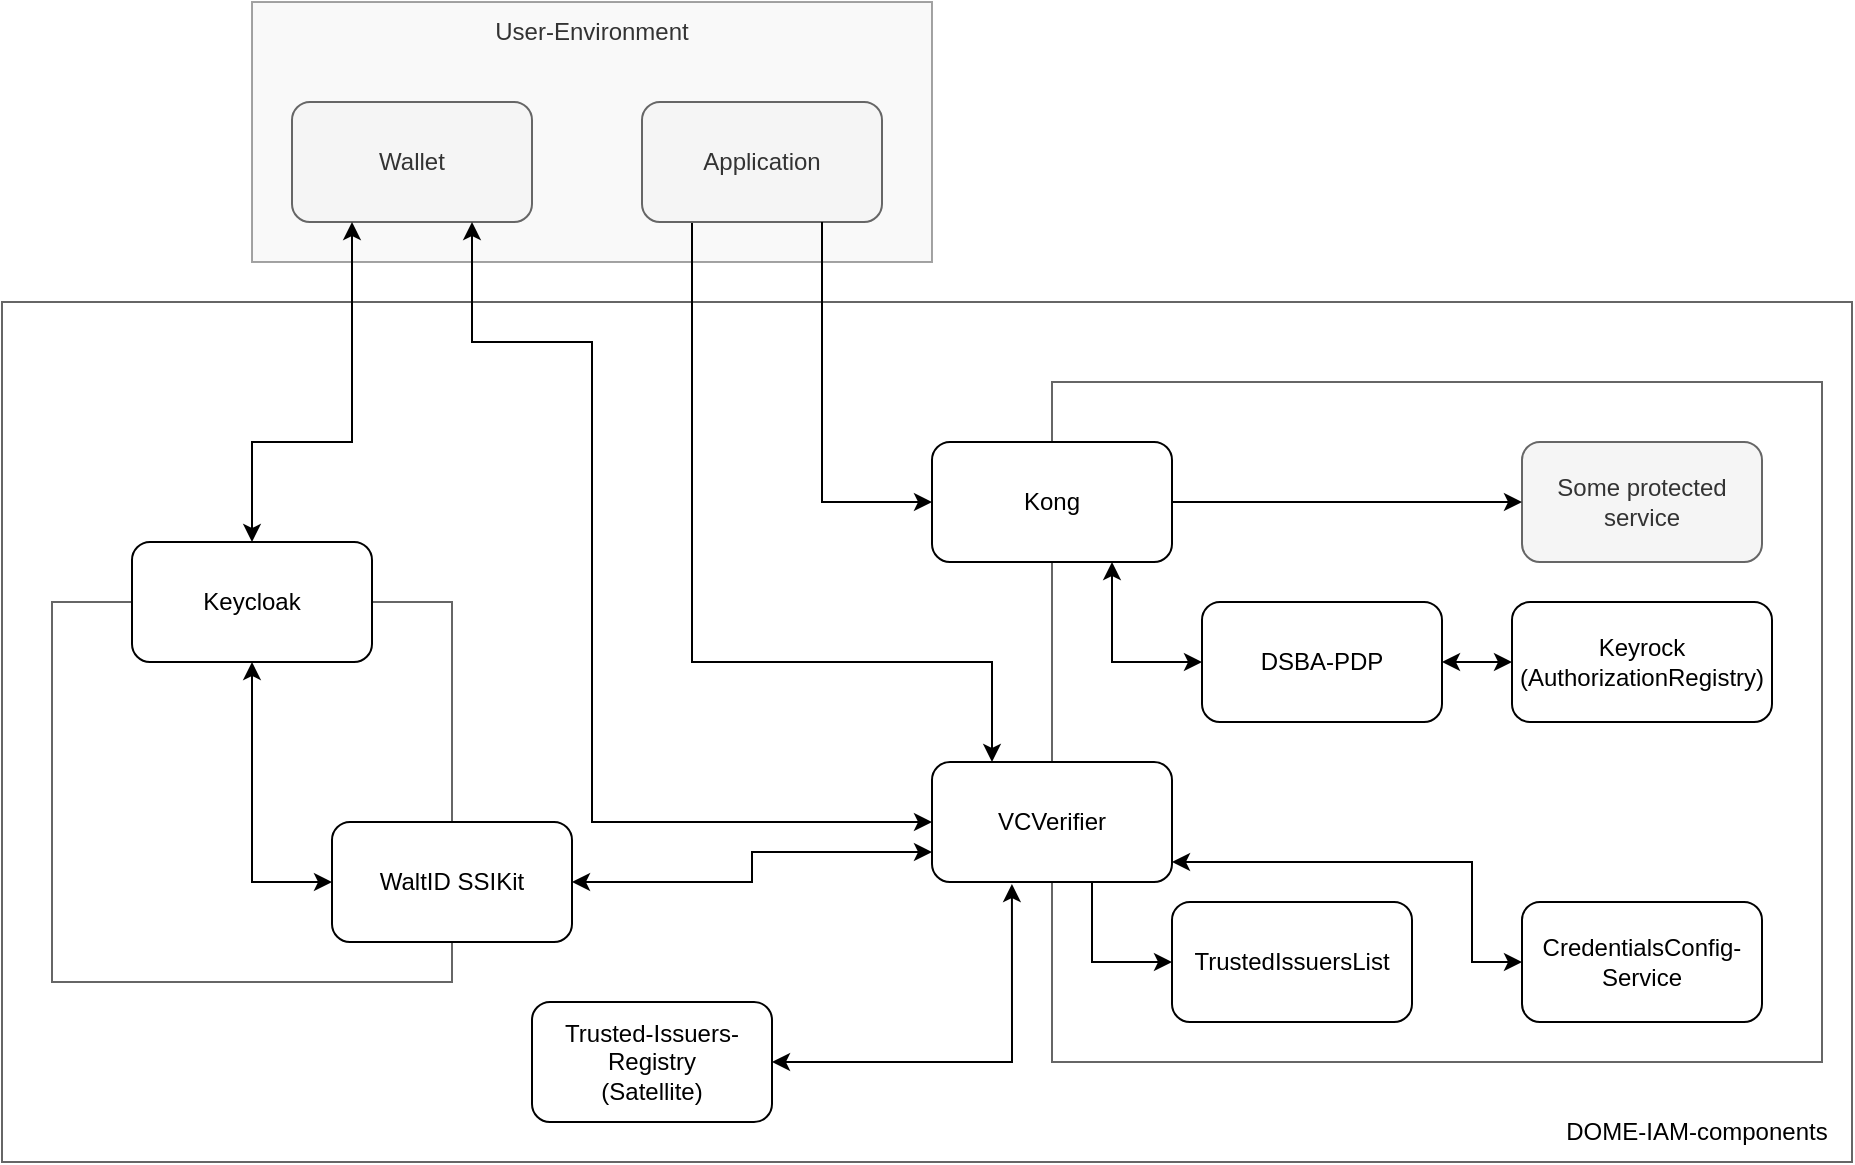 <mxfile version="23.1.5" type="device">
  <diagram name="Page-1" id="tbnd6GcOuTAoQqFS6ZF0">
    <mxGraphModel dx="2092" dy="878" grid="1" gridSize="10" guides="1" tooltips="1" connect="1" arrows="1" fold="1" page="1" pageScale="1" pageWidth="850" pageHeight="1100" math="0" shadow="0">
      <root>
        <mxCell id="0" />
        <mxCell id="1" parent="0" />
        <mxCell id="s7JtBU0AaHSwpC_xIheo-1" value="&lt;div&gt;&lt;br&gt;&lt;/div&gt;&lt;div&gt;&lt;br&gt;&lt;/div&gt;&lt;div&gt;&lt;br&gt;&lt;/div&gt;&lt;div&gt;&lt;br&gt;&lt;/div&gt;&lt;div&gt;&lt;br&gt;&lt;/div&gt;&lt;div&gt;&lt;br&gt;&lt;/div&gt;&lt;div&gt;&lt;br&gt;&lt;/div&gt;&lt;div&gt;&lt;br&gt;&lt;/div&gt;&lt;div&gt;&lt;br&gt;&lt;/div&gt;&lt;div&gt;&lt;br&gt;&lt;/div&gt;&lt;div&gt;&lt;br&gt;&lt;/div&gt;&lt;div&gt;&lt;br&gt;&lt;/div&gt;&lt;div&gt;&lt;br&gt;&lt;/div&gt;&lt;div&gt;&lt;br&gt;&lt;/div&gt;&lt;div&gt;&lt;br&gt;&lt;/div&gt;&lt;div&gt;&lt;br&gt;&lt;/div&gt;&lt;div&gt;&lt;br&gt;&lt;/div&gt;&lt;div&gt;&lt;br&gt;&lt;/div&gt;" style="rounded=0;whiteSpace=wrap;html=1;container=0;opacity=60;" parent="1" vertex="1">
          <mxGeometry x="-15" y="260" width="925" height="430" as="geometry" />
        </mxCell>
        <mxCell id="CY8kjFUx2-ucLKSjw_ug-19" value="&lt;div&gt;User-Environment&lt;/div&gt;&lt;div&gt;&lt;br&gt;&lt;/div&gt;&lt;div&gt;&lt;br&gt;&lt;/div&gt;&lt;div&gt;&lt;br&gt;&lt;/div&gt;&lt;div&gt;&lt;br&gt;&lt;/div&gt;&lt;div&gt;&lt;br&gt;&lt;/div&gt;&lt;div&gt;&lt;br&gt;&lt;/div&gt;&lt;div&gt;&lt;br&gt;&lt;/div&gt;" style="rounded=0;whiteSpace=wrap;html=1;fillColor=#f5f5f5;strokeColor=#666666;opacity=60;fontColor=#333333;" parent="1" vertex="1">
          <mxGeometry x="110" y="110" width="340" height="130" as="geometry" />
        </mxCell>
        <mxCell id="CY8kjFUx2-ucLKSjw_ug-18" value="Wallet" style="rounded=1;whiteSpace=wrap;html=1;fillColor=#f5f5f5;strokeColor=#666666;fontColor=#333333;" parent="1" vertex="1">
          <mxGeometry x="130" y="160" width="120" height="60" as="geometry" />
        </mxCell>
        <mxCell id="CY8kjFUx2-ucLKSjw_ug-22" value="" style="endArrow=classic;startArrow=classic;html=1;rounded=0;entryX=0.25;entryY=1;entryDx=0;entryDy=0;exitX=0.5;exitY=0;exitDx=0;exitDy=0;" parent="1" source="CY8kjFUx2-ucLKSjw_ug-13" target="CY8kjFUx2-ucLKSjw_ug-18" edge="1">
          <mxGeometry width="50" height="50" relative="1" as="geometry">
            <mxPoint x="260" y="310" as="sourcePoint" />
            <mxPoint x="310" y="260" as="targetPoint" />
            <Array as="points">
              <mxPoint x="110" y="330" />
              <mxPoint x="160" y="330" />
              <mxPoint x="160" y="300" />
            </Array>
          </mxGeometry>
        </mxCell>
        <mxCell id="CY8kjFUx2-ucLKSjw_ug-24" value="" style="endArrow=classic;startArrow=classic;html=1;rounded=0;entryX=0.75;entryY=1;entryDx=0;entryDy=0;exitX=0;exitY=0.5;exitDx=0;exitDy=0;" parent="1" source="CY8kjFUx2-ucLKSjw_ug-7" target="CY8kjFUx2-ucLKSjw_ug-18" edge="1">
          <mxGeometry width="50" height="50" relative="1" as="geometry">
            <mxPoint x="370" y="550" as="sourcePoint" />
            <mxPoint x="420" y="500" as="targetPoint" />
            <Array as="points">
              <mxPoint x="380" y="520" />
              <mxPoint x="320" y="520" />
              <mxPoint x="280" y="520" />
              <mxPoint x="280" y="280" />
              <mxPoint x="220" y="280" />
            </Array>
          </mxGeometry>
        </mxCell>
        <mxCell id="CY8kjFUx2-ucLKSjw_ug-28" value="" style="endArrow=classic;startArrow=classic;html=1;rounded=0;exitX=0;exitY=0.5;exitDx=0;exitDy=0;entryX=0.25;entryY=0;entryDx=0;entryDy=0;" parent="1" source="CY8kjFUx2-ucLKSjw_ug-26" target="CY8kjFUx2-ucLKSjw_ug-7" edge="1">
          <mxGeometry width="50" height="50" relative="1" as="geometry">
            <mxPoint x="640" y="220" as="sourcePoint" />
            <mxPoint x="790" y="140" as="targetPoint" />
            <Array as="points">
              <mxPoint x="330" y="190" />
              <mxPoint x="330" y="440" />
              <mxPoint x="480" y="440" />
            </Array>
          </mxGeometry>
        </mxCell>
        <mxCell id="CY8kjFUx2-ucLKSjw_ug-1" value="&lt;div&gt;&lt;br&gt;&lt;/div&gt;" style="rounded=0;whiteSpace=wrap;html=1;container=0;opacity=60;" parent="1" vertex="1">
          <mxGeometry x="510" y="300" width="385" height="340" as="geometry" />
        </mxCell>
        <mxCell id="CY8kjFUx2-ucLKSjw_ug-2" value="&lt;div&gt;Some protected service&lt;/div&gt;" style="rounded=1;whiteSpace=wrap;html=1;container=0;fillColor=#f5f5f5;fontColor=#333333;strokeColor=#666666;" parent="1" vertex="1">
          <mxGeometry x="745" y="330" width="120" height="60" as="geometry" />
        </mxCell>
        <mxCell id="CY8kjFUx2-ucLKSjw_ug-3" value="&lt;div&gt;Kong&lt;/div&gt;" style="rounded=1;whiteSpace=wrap;html=1;container=0;" parent="1" vertex="1">
          <mxGeometry x="450" y="330" width="120" height="60" as="geometry" />
        </mxCell>
        <mxCell id="CY8kjFUx2-ucLKSjw_ug-4" value="&lt;div&gt;Keyrock&lt;/div&gt;&lt;div&gt;(AuthorizationRegistry)&lt;br&gt;&lt;/div&gt;" style="rounded=1;whiteSpace=wrap;html=1;container=0;" parent="1" vertex="1">
          <mxGeometry x="740" y="410" width="130" height="60" as="geometry" />
        </mxCell>
        <mxCell id="CY8kjFUx2-ucLKSjw_ug-5" value="DSBA-PDP" style="rounded=1;whiteSpace=wrap;html=1;container=0;" parent="1" vertex="1">
          <mxGeometry x="585" y="410" width="120" height="60" as="geometry" />
        </mxCell>
        <mxCell id="PC8gviaItRBg1X0dOG7G-3" style="edgeStyle=orthogonalEdgeStyle;rounded=0;orthogonalLoop=1;jettySize=auto;html=1;startArrow=classic;startFill=1;" parent="1" source="CY8kjFUx2-ucLKSjw_ug-7" target="PC8gviaItRBg1X0dOG7G-1" edge="1">
          <mxGeometry relative="1" as="geometry">
            <Array as="points">
              <mxPoint x="720" y="540" />
              <mxPoint x="720" y="590" />
            </Array>
          </mxGeometry>
        </mxCell>
        <mxCell id="PC8gviaItRBg1X0dOG7G-4" style="edgeStyle=orthogonalEdgeStyle;rounded=0;orthogonalLoop=1;jettySize=auto;html=1;entryX=0;entryY=0.5;entryDx=0;entryDy=0;" parent="1" source="CY8kjFUx2-ucLKSjw_ug-7" target="PC8gviaItRBg1X0dOG7G-2" edge="1">
          <mxGeometry relative="1" as="geometry">
            <Array as="points">
              <mxPoint x="530" y="590" />
            </Array>
          </mxGeometry>
        </mxCell>
        <mxCell id="8wzW39NpTl9HjeBliY-U-1" style="edgeStyle=orthogonalEdgeStyle;rounded=0;orthogonalLoop=1;jettySize=auto;html=1;exitX=0;exitY=0.75;exitDx=0;exitDy=0;startArrow=classic;startFill=1;" edge="1" parent="1" source="CY8kjFUx2-ucLKSjw_ug-7" target="CY8kjFUx2-ucLKSjw_ug-12">
          <mxGeometry relative="1" as="geometry" />
        </mxCell>
        <mxCell id="CY8kjFUx2-ucLKSjw_ug-7" value="VCVerifier" style="rounded=1;whiteSpace=wrap;html=1;container=0;" parent="1" vertex="1">
          <mxGeometry x="450" y="490" width="120" height="60" as="geometry" />
        </mxCell>
        <mxCell id="CY8kjFUx2-ucLKSjw_ug-26" value="Application" style="rounded=1;whiteSpace=wrap;html=1;fillColor=#f5f5f5;strokeColor=#666666;fontColor=#333333;" parent="1" vertex="1">
          <mxGeometry x="305" y="160" width="120" height="60" as="geometry" />
        </mxCell>
        <mxCell id="CY8kjFUx2-ucLKSjw_ug-32" value="" style="endArrow=classic;html=1;rounded=0;exitX=0.75;exitY=1;exitDx=0;exitDy=0;" parent="1" source="CY8kjFUx2-ucLKSjw_ug-26" target="CY8kjFUx2-ucLKSjw_ug-3" edge="1">
          <mxGeometry width="50" height="50" relative="1" as="geometry">
            <mxPoint x="420" y="320" as="sourcePoint" />
            <mxPoint x="470" y="270" as="targetPoint" />
            <Array as="points">
              <mxPoint x="395" y="360" />
            </Array>
          </mxGeometry>
        </mxCell>
        <mxCell id="CY8kjFUx2-ucLKSjw_ug-34" value="" style="endArrow=classic;startArrow=classic;html=1;rounded=0;entryX=0;entryY=0.5;entryDx=0;entryDy=0;" parent="1" source="CY8kjFUx2-ucLKSjw_ug-5" target="CY8kjFUx2-ucLKSjw_ug-4" edge="1">
          <mxGeometry width="50" height="50" relative="1" as="geometry">
            <mxPoint x="690" y="500" as="sourcePoint" />
            <mxPoint x="740" y="450" as="targetPoint" />
          </mxGeometry>
        </mxCell>
        <mxCell id="CY8kjFUx2-ucLKSjw_ug-35" value="" style="endArrow=classic;startArrow=classic;html=1;rounded=0;entryX=0.75;entryY=1;entryDx=0;entryDy=0;exitX=0;exitY=0.5;exitDx=0;exitDy=0;" parent="1" source="CY8kjFUx2-ucLKSjw_ug-5" target="CY8kjFUx2-ucLKSjw_ug-3" edge="1">
          <mxGeometry x="0.368" y="10" width="50" height="50" relative="1" as="geometry">
            <mxPoint x="300" y="700" as="sourcePoint" />
            <mxPoint x="350" y="650" as="targetPoint" />
            <Array as="points">
              <mxPoint x="540" y="440" />
            </Array>
            <mxPoint as="offset" />
          </mxGeometry>
        </mxCell>
        <mxCell id="CY8kjFUx2-ucLKSjw_ug-36" value="" style="endArrow=classic;html=1;rounded=0;exitX=1;exitY=0.5;exitDx=0;exitDy=0;entryX=0;entryY=0.5;entryDx=0;entryDy=0;" parent="1" source="CY8kjFUx2-ucLKSjw_ug-3" target="CY8kjFUx2-ucLKSjw_ug-2" edge="1">
          <mxGeometry width="50" height="50" relative="1" as="geometry">
            <mxPoint x="610" y="350" as="sourcePoint" />
            <mxPoint x="660" y="300" as="targetPoint" />
          </mxGeometry>
        </mxCell>
        <mxCell id="CY8kjFUx2-ucLKSjw_ug-37" value="&lt;div&gt;Trusted-Issuers-Registry&lt;/div&gt;&lt;div&gt;(Satellite)&lt;br&gt;&lt;/div&gt;" style="rounded=1;whiteSpace=wrap;html=1;" parent="1" vertex="1">
          <mxGeometry x="250" y="610" width="120" height="60" as="geometry" />
        </mxCell>
        <mxCell id="CY8kjFUx2-ucLKSjw_ug-39" value="" style="endArrow=classic;startArrow=classic;html=1;rounded=0;entryX=0.333;entryY=1.017;entryDx=0;entryDy=0;entryPerimeter=0;exitX=1;exitY=0.5;exitDx=0;exitDy=0;" parent="1" source="CY8kjFUx2-ucLKSjw_ug-37" target="CY8kjFUx2-ucLKSjw_ug-7" edge="1">
          <mxGeometry width="50" height="50" relative="1" as="geometry">
            <mxPoint x="390" y="650" as="sourcePoint" />
            <mxPoint x="440" y="600" as="targetPoint" />
            <Array as="points">
              <mxPoint x="490" y="640" />
            </Array>
          </mxGeometry>
        </mxCell>
        <mxCell id="CY8kjFUx2-ucLKSjw_ug-10" value="&lt;div&gt;&lt;br&gt;&lt;/div&gt;" style="rounded=0;whiteSpace=wrap;html=1;opacity=60;" parent="1" vertex="1">
          <mxGeometry x="10" y="410" width="200" height="190" as="geometry" />
        </mxCell>
        <mxCell id="CY8kjFUx2-ucLKSjw_ug-12" value="WaltID SSIKit" style="rounded=1;whiteSpace=wrap;html=1;" parent="1" vertex="1">
          <mxGeometry x="150" y="520" width="120" height="60" as="geometry" />
        </mxCell>
        <mxCell id="CY8kjFUx2-ucLKSjw_ug-13" value="Keycloak" style="rounded=1;whiteSpace=wrap;html=1;" parent="1" vertex="1">
          <mxGeometry x="50" y="380" width="120" height="60" as="geometry" />
        </mxCell>
        <mxCell id="CY8kjFUx2-ucLKSjw_ug-20" value="" style="endArrow=classic;startArrow=classic;html=1;rounded=0;exitX=0;exitY=0.5;exitDx=0;exitDy=0;entryX=0.5;entryY=1;entryDx=0;entryDy=0;" parent="1" source="CY8kjFUx2-ucLKSjw_ug-12" target="CY8kjFUx2-ucLKSjw_ug-13" edge="1">
          <mxGeometry width="50" height="50" relative="1" as="geometry">
            <mxPoint x="90" y="350" as="sourcePoint" />
            <mxPoint x="140" y="300" as="targetPoint" />
            <Array as="points">
              <mxPoint x="110" y="550" />
            </Array>
          </mxGeometry>
        </mxCell>
        <mxCell id="s7JtBU0AaHSwpC_xIheo-2" value="DOME-IAM-components" style="text;html=1;align=center;verticalAlign=middle;whiteSpace=wrap;rounded=0;" parent="1" vertex="1">
          <mxGeometry x="755" y="660" width="155" height="30" as="geometry" />
        </mxCell>
        <mxCell id="PC8gviaItRBg1X0dOG7G-1" value="CredentialsConfig-Service" style="rounded=1;whiteSpace=wrap;html=1;container=0;" parent="1" vertex="1">
          <mxGeometry x="745" y="560" width="120" height="60" as="geometry" />
        </mxCell>
        <mxCell id="PC8gviaItRBg1X0dOG7G-2" value="TrustedIssuersList" style="rounded=1;whiteSpace=wrap;html=1;container=0;" parent="1" vertex="1">
          <mxGeometry x="570" y="560" width="120" height="60" as="geometry" />
        </mxCell>
      </root>
    </mxGraphModel>
  </diagram>
</mxfile>

